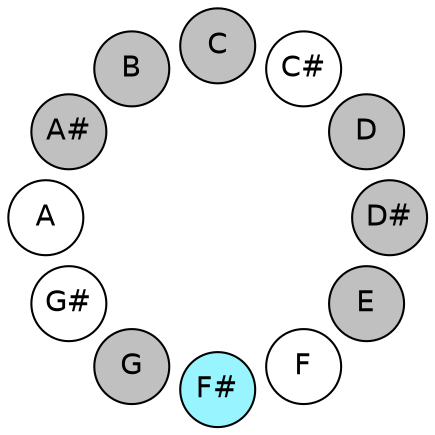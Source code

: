 
graph {

layout = circo;
mindist = .1

node [shape = circle, fontname = Helvetica, margin = 0, style = filled]
edge [style=invis]

subgraph 1 {
	"E" -- "F" -- "F#" -- "G" -- "G#" -- "A" -- "A#" -- "B" -- "C" -- "C#" -- "D" -- "D#" -- "E"
}

"C" [fillcolor = gray];
"C#" [fillcolor = white];
"D" [fillcolor = gray];
"D#" [fillcolor = gray];
"E" [fillcolor = gray];
"F" [fillcolor = white];
"F#" [fillcolor = cadetblue1];
"G" [fillcolor = gray];
"G#" [fillcolor = white];
"A" [fillcolor = white];
"A#" [fillcolor = gray];
"B" [fillcolor = gray];
}

